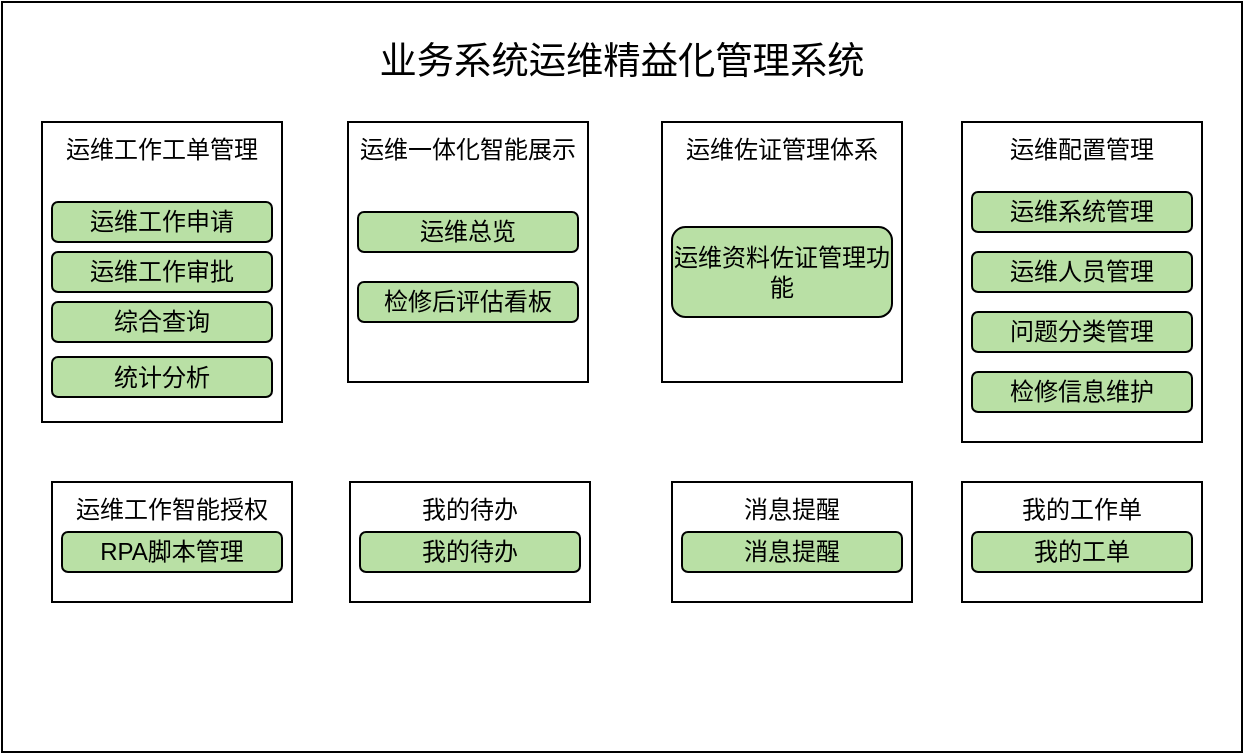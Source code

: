 <mxfile version="26.1.0">
  <diagram name="第 1 页" id="JpXi6xTGREB8CNgL34TI">
    <mxGraphModel dx="1185" dy="627" grid="1" gridSize="10" guides="1" tooltips="1" connect="1" arrows="1" fold="1" page="1" pageScale="1" pageWidth="827" pageHeight="1169" math="0" shadow="0">
      <root>
        <mxCell id="0" />
        <mxCell id="1" parent="0" />
        <mxCell id="MB2Knx53dKuNu1OESKoF-1" value="&lt;p class=&quot;MsoNormal&quot;&gt;&lt;span style=&quot;mso-spacerun:&#39;yes&#39;;font-family:仿宋_GB2312;font-size:14.0pt;&lt;br/&gt;mso-font-kerning:1.0pt;&quot;&gt;业务系统运维精益化管理系统&lt;/span&gt;&lt;/p&gt;" style="rounded=0;whiteSpace=wrap;html=1;verticalAlign=top;" parent="1" vertex="1">
          <mxGeometry x="120" y="280" width="620" height="375" as="geometry" />
        </mxCell>
        <mxCell id="MB2Knx53dKuNu1OESKoF-2" value="运维工作工单管理" style="rounded=0;whiteSpace=wrap;html=1;verticalAlign=top;" parent="1" vertex="1">
          <mxGeometry x="140" y="340" width="120" height="150" as="geometry" />
        </mxCell>
        <mxCell id="MB2Knx53dKuNu1OESKoF-3" value="运维一体化智能展示" style="rounded=0;whiteSpace=wrap;html=1;verticalAlign=top;" parent="1" vertex="1">
          <mxGeometry x="293" y="340" width="120" height="130" as="geometry" />
        </mxCell>
        <mxCell id="MB2Knx53dKuNu1OESKoF-4" value="运维佐证管理体系" style="rounded=0;whiteSpace=wrap;html=1;verticalAlign=top;" parent="1" vertex="1">
          <mxGeometry x="450" y="340" width="120" height="130" as="geometry" />
        </mxCell>
        <mxCell id="MB2Knx53dKuNu1OESKoF-5" value="运维配置管理" style="rounded=0;whiteSpace=wrap;html=1;verticalAlign=top;" parent="1" vertex="1">
          <mxGeometry x="600" y="340" width="120" height="160" as="geometry" />
        </mxCell>
        <mxCell id="MB2Knx53dKuNu1OESKoF-6" value="运维工作智能授权" style="rounded=0;whiteSpace=wrap;html=1;verticalAlign=top;" parent="1" vertex="1">
          <mxGeometry x="145" y="520" width="120" height="60" as="geometry" />
        </mxCell>
        <mxCell id="MB2Knx53dKuNu1OESKoF-7" value="我的待办" style="rounded=0;whiteSpace=wrap;html=1;verticalAlign=top;" parent="1" vertex="1">
          <mxGeometry x="294" y="520" width="120" height="60" as="geometry" />
        </mxCell>
        <mxCell id="MB2Knx53dKuNu1OESKoF-8" value="我的工作单" style="rounded=0;whiteSpace=wrap;html=1;verticalAlign=top;" parent="1" vertex="1">
          <mxGeometry x="600" y="520" width="120" height="60" as="geometry" />
        </mxCell>
        <mxCell id="MB2Knx53dKuNu1OESKoF-9" value="消息提醒" style="rounded=0;whiteSpace=wrap;html=1;verticalAlign=top;" parent="1" vertex="1">
          <mxGeometry x="455" y="520" width="120" height="60" as="geometry" />
        </mxCell>
        <mxCell id="6kliAmO4_DyFf_2dy3NH-1" value="运维工作申请" style="rounded=1;whiteSpace=wrap;html=1;fillColor=#B9E0A5;" vertex="1" parent="1">
          <mxGeometry x="145" y="380" width="110" height="20" as="geometry" />
        </mxCell>
        <mxCell id="6kliAmO4_DyFf_2dy3NH-2" value="综合查询" style="rounded=1;whiteSpace=wrap;html=1;fillColor=#B9E0A5;" vertex="1" parent="1">
          <mxGeometry x="145" y="430" width="110" height="20" as="geometry" />
        </mxCell>
        <mxCell id="6kliAmO4_DyFf_2dy3NH-3" value="运维工作审批" style="rounded=1;whiteSpace=wrap;html=1;fillColor=#B9E0A5;" vertex="1" parent="1">
          <mxGeometry x="145" y="405" width="110" height="20" as="geometry" />
        </mxCell>
        <mxCell id="6kliAmO4_DyFf_2dy3NH-4" value="统计分析" style="rounded=1;whiteSpace=wrap;html=1;fillColor=#B9E0A5;" vertex="1" parent="1">
          <mxGeometry x="145" y="457.5" width="110" height="20" as="geometry" />
        </mxCell>
        <mxCell id="6kliAmO4_DyFf_2dy3NH-6" value="检修后评估看板" style="rounded=1;whiteSpace=wrap;html=1;fillColor=#B9E0A5;" vertex="1" parent="1">
          <mxGeometry x="298" y="420" width="110" height="20" as="geometry" />
        </mxCell>
        <mxCell id="6kliAmO4_DyFf_2dy3NH-7" value="运维总览" style="rounded=1;whiteSpace=wrap;html=1;fillColor=#B9E0A5;" vertex="1" parent="1">
          <mxGeometry x="298" y="385" width="110" height="20" as="geometry" />
        </mxCell>
        <mxCell id="6kliAmO4_DyFf_2dy3NH-8" value="运维资料佐证管理功能" style="rounded=1;whiteSpace=wrap;html=1;fillColor=#B9E0A5;" vertex="1" parent="1">
          <mxGeometry x="455" y="392.5" width="110" height="45" as="geometry" />
        </mxCell>
        <mxCell id="6kliAmO4_DyFf_2dy3NH-9" value="运维系统管理" style="rounded=1;whiteSpace=wrap;html=1;fillColor=#B9E0A5;" vertex="1" parent="1">
          <mxGeometry x="605" y="375" width="110" height="20" as="geometry" />
        </mxCell>
        <mxCell id="6kliAmO4_DyFf_2dy3NH-10" value="运维人员管理" style="rounded=1;whiteSpace=wrap;html=1;fillColor=#B9E0A5;" vertex="1" parent="1">
          <mxGeometry x="605" y="405" width="110" height="20" as="geometry" />
        </mxCell>
        <mxCell id="6kliAmO4_DyFf_2dy3NH-11" value="问题分类管理" style="rounded=1;whiteSpace=wrap;html=1;fillColor=#B9E0A5;" vertex="1" parent="1">
          <mxGeometry x="605" y="435" width="110" height="20" as="geometry" />
        </mxCell>
        <mxCell id="6kliAmO4_DyFf_2dy3NH-12" value="检修信息维护" style="rounded=1;whiteSpace=wrap;html=1;fillColor=#B9E0A5;" vertex="1" parent="1">
          <mxGeometry x="605" y="465" width="110" height="20" as="geometry" />
        </mxCell>
        <mxCell id="6kliAmO4_DyFf_2dy3NH-13" value="RPA脚本管理" style="rounded=1;whiteSpace=wrap;html=1;fillColor=#B9E0A5;" vertex="1" parent="1">
          <mxGeometry x="150" y="545" width="110" height="20" as="geometry" />
        </mxCell>
        <mxCell id="6kliAmO4_DyFf_2dy3NH-14" value="我的待办" style="rounded=1;whiteSpace=wrap;html=1;fillColor=#B9E0A5;" vertex="1" parent="1">
          <mxGeometry x="299" y="545" width="110" height="20" as="geometry" />
        </mxCell>
        <mxCell id="6kliAmO4_DyFf_2dy3NH-15" value="消息提醒" style="rounded=1;whiteSpace=wrap;html=1;fillColor=#B9E0A5;" vertex="1" parent="1">
          <mxGeometry x="460" y="545" width="110" height="20" as="geometry" />
        </mxCell>
        <mxCell id="6kliAmO4_DyFf_2dy3NH-16" value="我的工单" style="rounded=1;whiteSpace=wrap;html=1;fillColor=#B9E0A5;" vertex="1" parent="1">
          <mxGeometry x="605" y="545" width="110" height="20" as="geometry" />
        </mxCell>
      </root>
    </mxGraphModel>
  </diagram>
</mxfile>
